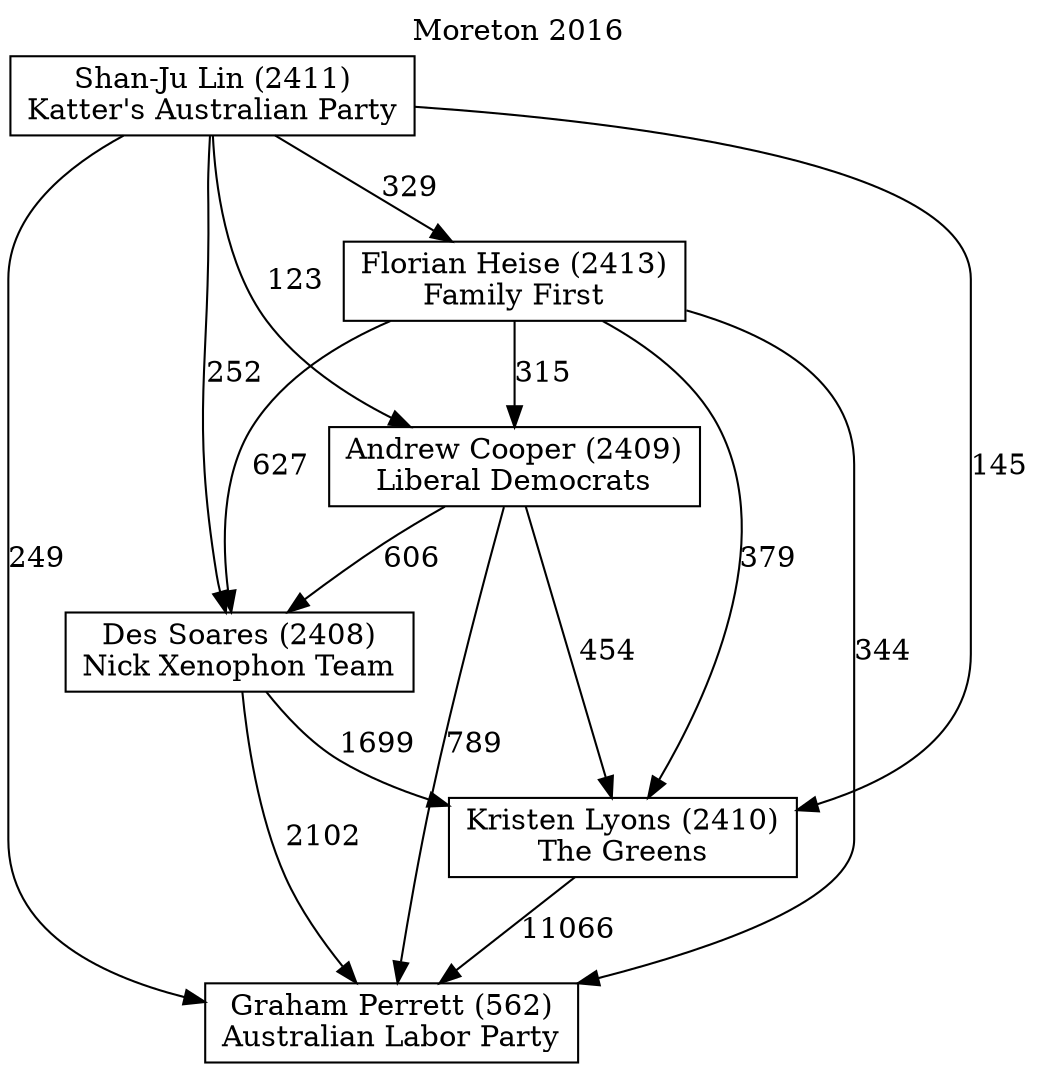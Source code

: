 // House preference flow
digraph "Graham Perrett (562)_Moreton_2016" {
	graph [label="Moreton 2016" labelloc=t mclimit=10]
	node [shape=box]
	"Graham Perrett (562)" [label="Graham Perrett (562)
Australian Labor Party"]
	"Shan-Ju Lin (2411)" [label="Shan-Ju Lin (2411)
Katter's Australian Party"]
	"Andrew Cooper (2409)" [label="Andrew Cooper (2409)
Liberal Democrats"]
	"Kristen Lyons (2410)" [label="Kristen Lyons (2410)
The Greens"]
	"Florian Heise (2413)" [label="Florian Heise (2413)
Family First"]
	"Des Soares (2408)" [label="Des Soares (2408)
Nick Xenophon Team"]
	"Andrew Cooper (2409)" -> "Kristen Lyons (2410)" [label=454]
	"Des Soares (2408)" -> "Kristen Lyons (2410)" [label=1699]
	"Shan-Ju Lin (2411)" -> "Andrew Cooper (2409)" [label=123]
	"Shan-Ju Lin (2411)" -> "Kristen Lyons (2410)" [label=145]
	"Kristen Lyons (2410)" -> "Graham Perrett (562)" [label=11066]
	"Shan-Ju Lin (2411)" -> "Graham Perrett (562)" [label=249]
	"Florian Heise (2413)" -> "Des Soares (2408)" [label=627]
	"Andrew Cooper (2409)" -> "Des Soares (2408)" [label=606]
	"Florian Heise (2413)" -> "Graham Perrett (562)" [label=344]
	"Shan-Ju Lin (2411)" -> "Des Soares (2408)" [label=252]
	"Florian Heise (2413)" -> "Andrew Cooper (2409)" [label=315]
	"Florian Heise (2413)" -> "Kristen Lyons (2410)" [label=379]
	"Andrew Cooper (2409)" -> "Graham Perrett (562)" [label=789]
	"Des Soares (2408)" -> "Graham Perrett (562)" [label=2102]
	"Shan-Ju Lin (2411)" -> "Florian Heise (2413)" [label=329]
}

